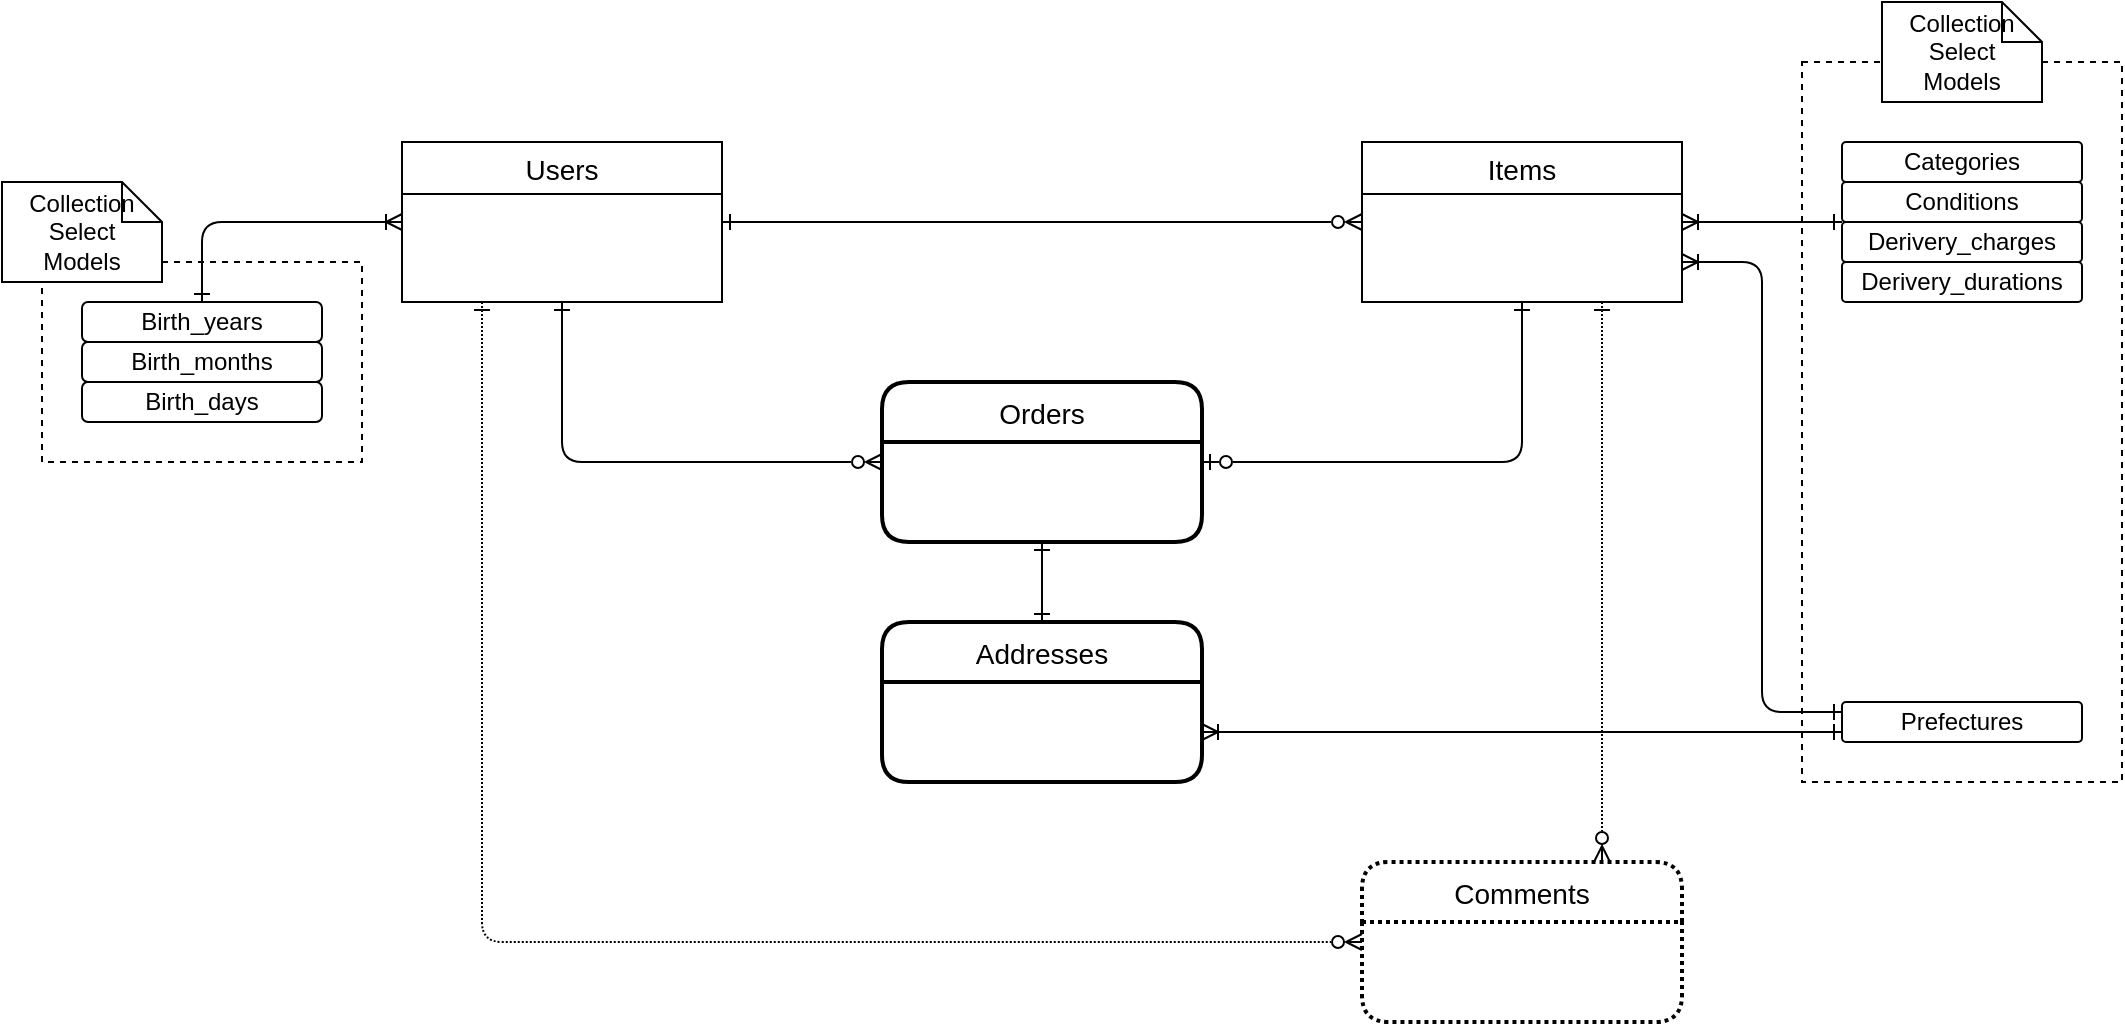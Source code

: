 <mxfile>
    <diagram id="bta5UFGAGLrSgoltflCx" name="ページ1">
        <mxGraphModel dx="869" dy="597" grid="1" gridSize="10" guides="1" tooltips="1" connect="1" arrows="1" fold="1" page="1" pageScale="1" pageWidth="1169" pageHeight="827" math="0" shadow="0">
            <root>
                <mxCell id="0"/>
                <mxCell id="1" parent="0"/>
                <mxCell id="72" value="" style="rounded=0;whiteSpace=wrap;html=1;fillColor=none;dashed=1;" vertex="1" parent="1">
                    <mxGeometry x="60" y="140" width="160" height="100" as="geometry"/>
                </mxCell>
                <mxCell id="71" value="" style="rounded=0;whiteSpace=wrap;html=1;fillColor=none;dashed=1;" vertex="1" parent="1">
                    <mxGeometry x="940" y="40" width="160" height="360" as="geometry"/>
                </mxCell>
                <mxCell id="53" style="edgeStyle=none;html=1;exitX=0.5;exitY=1;exitDx=0;exitDy=0;entryX=1;entryY=0.5;entryDx=0;entryDy=0;startArrow=ERone;startFill=0;endArrow=ERzeroToOne;endFill=0;" edge="1" parent="1" source="28" target="46">
                    <mxGeometry relative="1" as="geometry">
                        <mxPoint x="640" y="235" as="targetPoint"/>
                        <Array as="points">
                            <mxPoint x="800" y="240"/>
                        </Array>
                    </mxGeometry>
                </mxCell>
                <mxCell id="79" style="edgeStyle=none;html=1;exitX=0.75;exitY=1;exitDx=0;exitDy=0;entryX=0.75;entryY=0;entryDx=0;entryDy=0;startArrow=ERone;startFill=0;endArrow=ERzeroToMany;endFill=0;dashed=1;dashPattern=1 1;" edge="1" parent="1" source="28" target="75">
                    <mxGeometry relative="1" as="geometry"/>
                </mxCell>
                <mxCell id="28" value="Items" style="swimlane;fontStyle=0;childLayout=stackLayout;horizontal=1;startSize=26;horizontalStack=0;resizeParent=1;resizeParentMax=0;resizeLast=0;collapsible=1;marginBottom=0;align=center;fontSize=14;" vertex="1" parent="1">
                    <mxGeometry x="720" y="80" width="160" height="80" as="geometry"/>
                </mxCell>
                <mxCell id="50" style="edgeStyle=none;html=1;entryX=0;entryY=0.5;entryDx=0;entryDy=0;startArrow=ERone;startFill=0;endArrow=ERzeroToMany;endFill=0;" edge="1" parent="1" source="33" target="46">
                    <mxGeometry relative="1" as="geometry">
                        <mxPoint x="480" y="240.04" as="targetPoint"/>
                        <Array as="points">
                            <mxPoint x="320" y="240"/>
                        </Array>
                    </mxGeometry>
                </mxCell>
                <mxCell id="80" style="edgeStyle=none;html=1;exitX=0.25;exitY=1;exitDx=0;exitDy=0;entryX=0;entryY=0.5;entryDx=0;entryDy=0;startArrow=ERone;startFill=0;endArrow=ERzeroToMany;endFill=0;dashed=1;dashPattern=1 1;" edge="1" parent="1" source="33" target="75">
                    <mxGeometry relative="1" as="geometry">
                        <Array as="points">
                            <mxPoint x="280" y="480"/>
                        </Array>
                    </mxGeometry>
                </mxCell>
                <mxCell id="33" value="Users" style="swimlane;fontStyle=0;childLayout=stackLayout;horizontal=1;startSize=26;horizontalStack=0;resizeParent=1;resizeParentMax=0;resizeLast=0;collapsible=1;marginBottom=0;align=center;fontSize=14;" vertex="1" parent="1">
                    <mxGeometry x="240" y="80" width="160" height="80" as="geometry"/>
                </mxCell>
                <mxCell id="45" style="html=1;exitX=1;exitY=0.5;exitDx=0;exitDy=0;endArrow=ERzeroToMany;endFill=0;startArrow=ERone;startFill=0;entryX=0;entryY=0.5;entryDx=0;entryDy=0;" edge="1" parent="1" source="33" target="28">
                    <mxGeometry relative="1" as="geometry">
                        <mxPoint x="400" y="121" as="sourcePoint"/>
                        <mxPoint x="720" y="127" as="targetPoint"/>
                    </mxGeometry>
                </mxCell>
                <mxCell id="65" style="edgeStyle=none;html=1;exitX=0.5;exitY=1;exitDx=0;exitDy=0;entryX=0.5;entryY=0;entryDx=0;entryDy=0;startArrow=ERone;startFill=0;endArrow=ERone;endFill=0;" edge="1" parent="1" source="46" target="48">
                    <mxGeometry relative="1" as="geometry"/>
                </mxCell>
                <mxCell id="46" value="Orders" style="swimlane;childLayout=stackLayout;horizontal=1;startSize=30;horizontalStack=0;rounded=1;fontSize=14;fontStyle=0;strokeWidth=2;resizeParent=0;resizeLast=1;shadow=0;dashed=0;align=center;" vertex="1" parent="1">
                    <mxGeometry x="480" y="200" width="160" height="80" as="geometry"/>
                </mxCell>
                <mxCell id="48" value="Addresses" style="swimlane;childLayout=stackLayout;horizontal=1;startSize=30;horizontalStack=0;rounded=1;fontSize=14;fontStyle=0;strokeWidth=2;resizeParent=0;resizeLast=1;shadow=0;dashed=0;align=center;" vertex="1" parent="1">
                    <mxGeometry x="480" y="320" width="160" height="80" as="geometry"/>
                </mxCell>
                <mxCell id="59" style="edgeStyle=none;html=1;exitX=0.5;exitY=0;exitDx=0;exitDy=0;startArrow=ERone;startFill=0;endArrow=ERoneToMany;endFill=0;entryX=0;entryY=0.5;entryDx=0;entryDy=0;" edge="1" parent="1" source="54" target="33">
                    <mxGeometry relative="1" as="geometry">
                        <mxPoint x="270" y="140" as="targetPoint"/>
                        <Array as="points">
                            <mxPoint x="140" y="120"/>
                        </Array>
                    </mxGeometry>
                </mxCell>
                <mxCell id="54" value="Birth_years" style="whiteSpace=wrap;html=1;align=center;rounded=1;" vertex="1" parent="1">
                    <mxGeometry x="80" y="160" width="120" height="20" as="geometry"/>
                </mxCell>
                <mxCell id="55" value="Birth_days" style="whiteSpace=wrap;html=1;align=center;rounded=1;" vertex="1" parent="1">
                    <mxGeometry x="80" y="200" width="120" height="20" as="geometry"/>
                </mxCell>
                <mxCell id="56" value="Birth_months" style="whiteSpace=wrap;html=1;align=center;rounded=1;" vertex="1" parent="1">
                    <mxGeometry x="80" y="180" width="120" height="20" as="geometry"/>
                </mxCell>
                <mxCell id="60" value="Categories" style="rounded=1;arcSize=10;whiteSpace=wrap;html=1;align=center;" vertex="1" parent="1">
                    <mxGeometry x="960" y="80" width="120" height="20" as="geometry"/>
                </mxCell>
                <mxCell id="67" style="edgeStyle=none;html=1;exitX=0;exitY=1;exitDx=0;exitDy=0;entryX=1;entryY=0.5;entryDx=0;entryDy=0;startArrow=ERone;startFill=0;endArrow=ERoneToMany;endFill=0;" edge="1" parent="1" source="61" target="28">
                    <mxGeometry relative="1" as="geometry"/>
                </mxCell>
                <mxCell id="61" value="Conditions" style="rounded=1;arcSize=10;whiteSpace=wrap;html=1;align=center;" vertex="1" parent="1">
                    <mxGeometry x="960" y="100" width="120" height="20" as="geometry"/>
                </mxCell>
                <mxCell id="62" value="Derivery_charges" style="rounded=1;arcSize=10;whiteSpace=wrap;html=1;align=center;" vertex="1" parent="1">
                    <mxGeometry x="960" y="120" width="120" height="20" as="geometry"/>
                </mxCell>
                <mxCell id="63" value="Derivery_durations" style="rounded=1;arcSize=10;whiteSpace=wrap;html=1;align=center;" vertex="1" parent="1">
                    <mxGeometry x="960" y="140" width="120" height="20" as="geometry"/>
                </mxCell>
                <mxCell id="68" style="edgeStyle=none;html=1;exitX=0;exitY=0.25;exitDx=0;exitDy=0;entryX=1;entryY=0.75;entryDx=0;entryDy=0;startArrow=ERone;startFill=0;endArrow=ERoneToMany;endFill=0;" edge="1" parent="1" source="64" target="28">
                    <mxGeometry relative="1" as="geometry">
                        <Array as="points">
                            <mxPoint x="920" y="365"/>
                            <mxPoint x="920" y="140"/>
                        </Array>
                    </mxGeometry>
                </mxCell>
                <mxCell id="69" style="edgeStyle=none;html=1;exitX=0;exitY=0.75;exitDx=0;exitDy=0;startArrow=ERone;startFill=0;endArrow=ERoneToMany;endFill=0;" edge="1" parent="1" source="64">
                    <mxGeometry relative="1" as="geometry">
                        <mxPoint x="640" y="375" as="targetPoint"/>
                    </mxGeometry>
                </mxCell>
                <mxCell id="64" value="Prefectures" style="rounded=1;arcSize=10;whiteSpace=wrap;html=1;align=center;" vertex="1" parent="1">
                    <mxGeometry x="960" y="360" width="120" height="20" as="geometry"/>
                </mxCell>
                <mxCell id="70" value="Collection&lt;br&gt;Select&lt;br&gt;Models" style="shape=note;size=20;whiteSpace=wrap;html=1;rounded=1;" vertex="1" parent="1">
                    <mxGeometry x="980" y="10" width="80" height="50" as="geometry"/>
                </mxCell>
                <mxCell id="73" value="Collection&lt;br&gt;Select&lt;br&gt;Models" style="shape=note;size=20;whiteSpace=wrap;html=1;rounded=1;" vertex="1" parent="1">
                    <mxGeometry x="40" y="100" width="80" height="50" as="geometry"/>
                </mxCell>
                <mxCell id="75" value="Comments" style="swimlane;childLayout=stackLayout;horizontal=1;startSize=30;horizontalStack=0;rounded=1;fontSize=14;fontStyle=0;strokeWidth=2;resizeParent=0;resizeLast=1;shadow=0;dashed=1;align=center;fillColor=none;dashPattern=1 1;" vertex="1" parent="1">
                    <mxGeometry x="720" y="440" width="160" height="80" as="geometry"/>
                </mxCell>
            </root>
        </mxGraphModel>
    </diagram>
</mxfile>